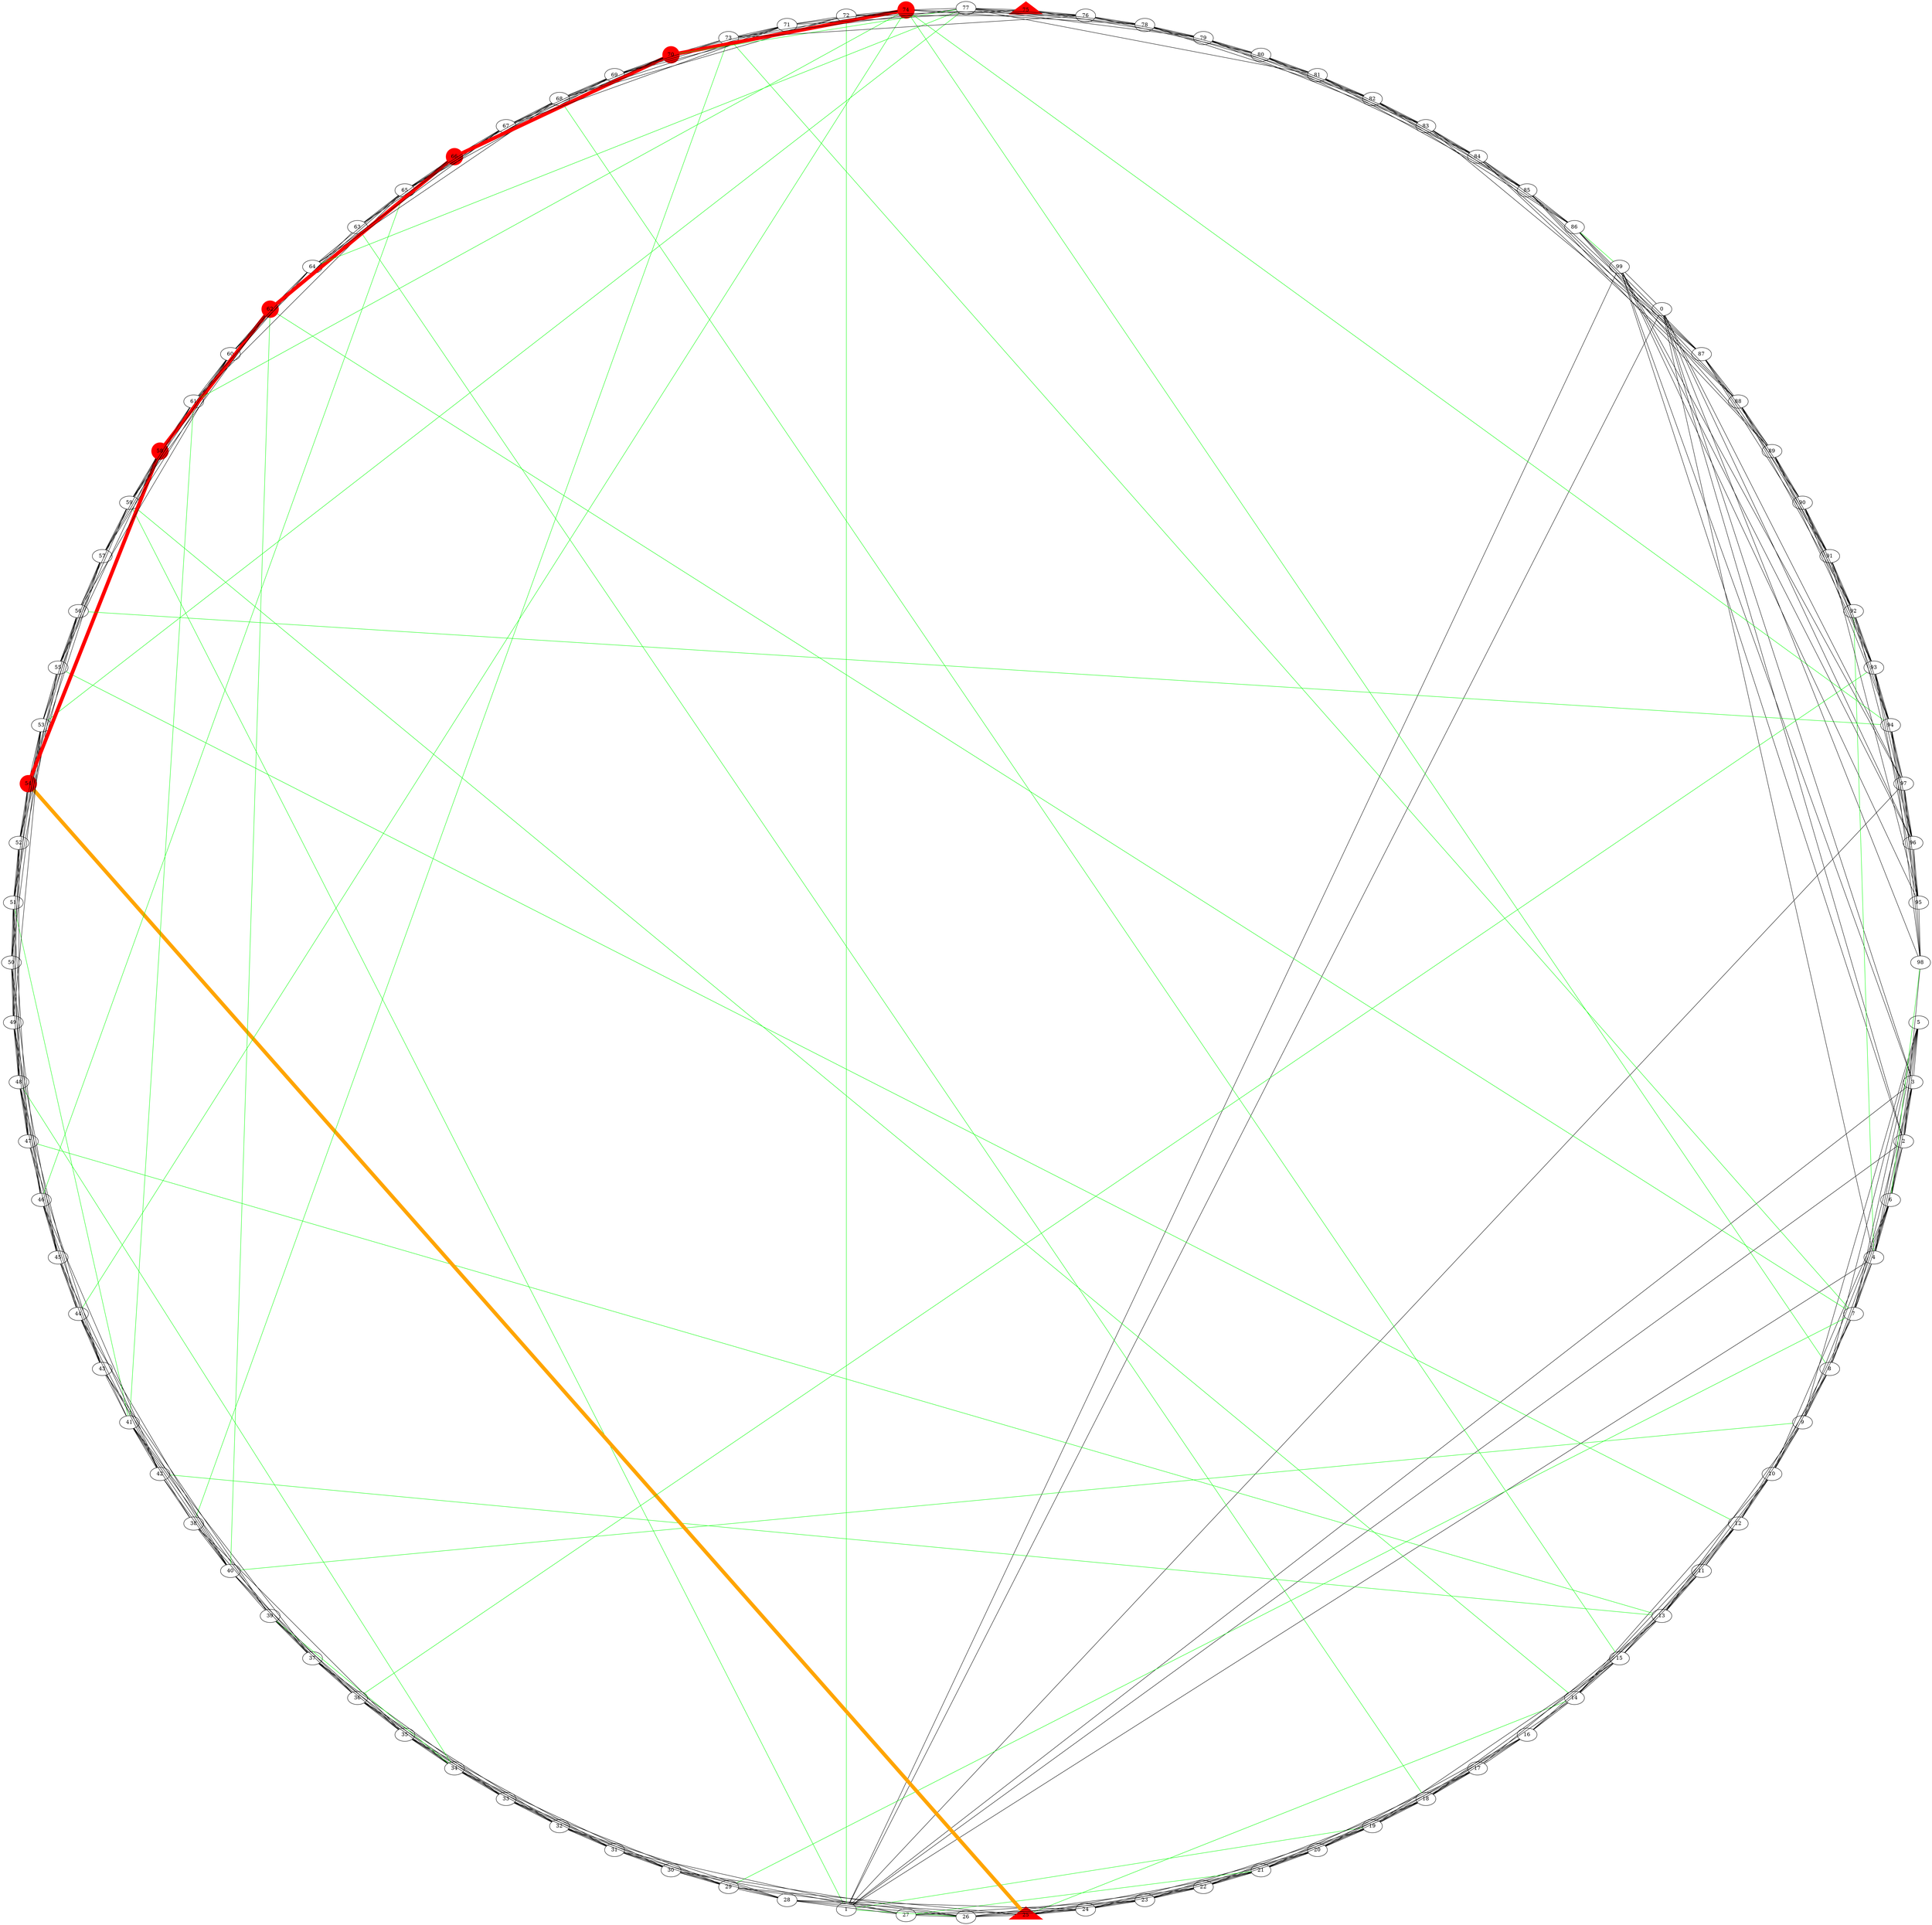 graph WS3 {
layout="circo";
0 ;
1 ;
2 ;
3 ;
4 ;
5 ;
6 ;
7 ;
8 ;
9 ;
10 ;
11 ;
12 ;
13 ;
14 ;
15 ;
16 ;
17 ;
18 ;
19 ;
20 ;
21 ;
22 ;
23 ;
24 ;
25 [shape = triangle,style=filled,color="red"] ;
26 ;
27 ;
28 ;
29 ;
30 ;
31 ;
32 ;
33 ;
34 ;
35 ;
36 ;
37 ;
38 ;
39 ;
40 ;
41 ;
42 ;
43 ;
44 ;
45 ;
46 ;
47 ;
48 ;
49 ;
50 ;
51 ;
52 ;
53 ;
54 [shape = circle, style=filled,color="red"] ;
55 ;
56 ;
57 ;
58 [shape = circle, style=filled,color="red"] ;
59 ;
60 ;
61 ;
62 [shape = circle, style=filled,color="red"] ;
63 ;
64 ;
65 ;
66 [shape = circle, style=filled,color="red"] ;
67 ;
68 ;
69 ;
70 [shape = circle, style=filled,color="red"] ;
71 ;
72 ;
73 ;
74 [shape = circle, style=filled,color="red"] ;
75 ;
76 ;
77 ;
78 ;
79 ;
80 ;
81 ;
82 ;
83 ;
84 ;
85 ;
86 ;
87 ;
88 ;
89 ;
90 ;
91 ;
92 ;
93 ;
94 ;
95 ;
96 ;
97 ;
98 ;
99 ;
75 [shape = triangle,style=filled,color="red"] ;
0 -- 1 ;
0 -- 2 ;
0 -- 3 ;
0 -- 4 ;
0 -- 99 ;
0 -- 98 ;
0 -- 97 ;
0 -- 96 ;
1 -- 2 ;
1 -- 3 ;
1 -- 4 ;
1 -- 19 [color=green] ;
1 -- 99 ;
1 -- 26 [color=green] ;
1 -- 97 ;
1 -- 59 [color=green] ;
1 -- 72 [color=green] ;
2 -- 3 ;
2 -- 4 ;
2 -- 5 ;
2 -- 6 ;
2 -- 99 ;
2 -- 98 ;
3 -- 4 ;
3 -- 5 ;
3 -- 6 ;
3 -- 7 ;
3 -- 99 ;
4 -- 5 ;
4 -- 6 ;
4 -- 7 ;
4 -- 8 ;
4 -- 92 [color=green] ;
5 -- 6 ;
5 -- 7 ;
5 -- 8 ;
5 -- 9 ;
6 -- 7 ;
6 -- 8 ;
6 -- 9 ;
6 -- 10 ;
6 -- 98 [color=green] ;
7 -- 29 [color=green] ;
7 -- 9 ;
7 -- 10 ;
7 -- 62 [color=green] ;
7 -- 73 [color=green] ;
8 -- 9 ;
8 -- 10 ;
8 -- 74 [color=green] ;
8 -- 12 ;
9 -- 10 ;
9 -- 40 [color=green] ;
9 -- 12 ;
9 -- 13 ;
10 -- 11 ;
10 -- 12 ;
10 -- 13 ;
10 -- 14 ;
11 -- 12 ;
11 -- 13 ;
11 -- 14 ;
11 -- 15 ;
12 -- 13 ;
12 -- 14 ;
12 -- 15 ;
12 -- 55 [color=green] ;
13 -- 47 [color=green] ;
13 -- 15 ;
13 -- 16 ;
13 -- 17 ;
13 -- 42 [color=green] ;
14 -- 15 ;
14 -- 16 ;
14 -- 59 [color=green] ;
14 -- 18 ;
14 -- 25 [color=green] ;
15 -- 16 ;
15 -- 68 [color=green] ;
15 -- 18 ;
15 -- 19 ;
16 -- 17 ;
16 -- 18 ;
16 -- 19 ;
16 -- 20 ;
17 -- 18 ;
17 -- 19 ;
17 -- 20 ;
17 -- 21 ;
18 -- 19 ;
18 -- 20 ;
18 -- 21 ;
18 -- 22 ;
18 -- 63 [color=green] ;
19 -- 20 ;
19 -- 21 ;
19 -- 22 ;
19 -- 23 ;
20 -- 21 ;
20 -- 22 ;
20 -- 23 ;
20 -- 24 ;
21 -- 22 ;
21 -- 23 ;
21 -- 24 ;
21 -- 25 ;
21 -- 27 [color=green] ;
22 -- 23 ;
22 -- 24 ;
22 -- 25 ;
22 -- 26 ;
23 -- 24 ;
23 -- 25 ;
23 -- 26 ;
23 -- 27 ;
24 -- 25 ;
24 -- 26 ;
24 -- 27 ;
24 -- 28 ;
25 -- 26 ;
25 -- 28 ;
25 -- 29 ;
25 -- 54 [color=orange,penwidth=10] ;
26 -- 27 ;
26 -- 28 ;
26 -- 29 ;
26 -- 30 ;
27 -- 28 ;
27 -- 30 ;
27 -- 31 ;
28 -- 29 ;
28 -- 30 ;
28 -- 31 ;
28 -- 32 ;
29 -- 30 ;
29 -- 31 ;
29 -- 32 ;
29 -- 33 ;
30 -- 31 ;
30 -- 32 ;
30 -- 33 ;
30 -- 34 ;
31 -- 32 ;
31 -- 33 ;
31 -- 34 ;
31 -- 35 ;
32 -- 33 ;
32 -- 34 ;
32 -- 35 ;
32 -- 36 ;
33 -- 34 ;
33 -- 35 ;
33 -- 36 ;
33 -- 37 ;
34 -- 35 ;
34 -- 36 ;
34 -- 37 ;
34 -- 48 [color=green] ;
34 -- 39 [color=green] ;
35 -- 36 ;
35 -- 37 ;
35 -- 38 ;
35 -- 39 ;
36 -- 37 ;
36 -- 93 [color=green] ;
36 -- 39 ;
36 -- 40 ;
37 -- 38 ;
37 -- 39 ;
37 -- 40 ;
37 -- 41 ;
38 -- 73 [color=green] ;
38 -- 40 ;
38 -- 41 ;
38 -- 42 ;
39 -- 40 ;
39 -- 41 ;
39 -- 43 ;
40 -- 41 ;
40 -- 42 ;
40 -- 43 ;
40 -- 44 ;
40 -- 62 [color=green] ;
41 -- 42 ;
41 -- 43 ;
41 -- 44 ;
41 -- 51 [color=green] ;
41 -- 61 [color=green] ;
42 -- 44 ;
42 -- 45 ;
42 -- 46 ;
43 -- 44 ;
43 -- 45 ;
43 -- 46 ;
43 -- 47 ;
44 -- 45 ;
44 -- 46 ;
44 -- 74 [color=green] ;
44 -- 48 ;
45 -- 46 ;
45 -- 47 ;
45 -- 48 ;
45 -- 49 ;
46 -- 65 [color=green] ;
46 -- 48 ;
46 -- 49 ;
46 -- 50 ;
47 -- 48 ;
47 -- 49 ;
47 -- 50 ;
47 -- 51 ;
48 -- 49 ;
48 -- 50 ;
48 -- 51 ;
48 -- 52 ;
49 -- 50 ;
49 -- 51 ;
49 -- 52 ;
49 -- 53 ;
50 -- 51 ;
50 -- 52 ;
50 -- 53 ;
50 -- 54 ;
51 -- 52 ;
51 -- 53 ;
51 -- 54 ;
51 -- 55 ;
52 -- 53 ;
52 -- 54 ;
52 -- 55 ;
52 -- 56 ;
53 -- 54 ;
53 -- 55 ;
53 -- 56 ;
53 -- 57 ;
53 -- 77 [color=green] ;
54 -- 56 ;
54 -- 57 ;
54 -- 58 [color=red,penwidth=10] ;
55 -- 56 ;
55 -- 57 ;
55 -- 58 ;
55 -- 59 ;
56 -- 57 ;
56 -- 94 [color=green] ;
56 -- 59 ;
56 -- 60 ;
57 -- 58 ;
57 -- 59 ;
57 -- 60 ;
57 -- 61 ;
58 -- 59 ;
58 -- 60 ;
58 -- 61 ;
58 -- 62 [color=red,penwidth=10] ;
59 -- 60 ;
59 -- 61 ;
59 -- 62 ;
60 -- 61 ;
60 -- 62 ;
60 -- 63 ;
60 -- 64 ;
61 -- 74 [color=green] ;
61 -- 64 ;
61 -- 65 ;
62 -- 64 ;
62 -- 65 ;
62 -- 66 [color=red,penwidth=10] ;
63 -- 65 ;
63 -- 66 ;
63 -- 67 ;
64 -- 65 ;
64 -- 77 [color=green] ;
64 -- 67 ;
64 -- 68 ;
65 -- 66 ;
65 -- 67 ;
65 -- 68 ;
65 -- 69 ;
66 -- 67 ;
66 -- 68 ;
66 -- 69 ;
66 -- 70 [color=red,penwidth=10] ;
67 -- 68 ;
67 -- 69 ;
67 -- 70 ;
67 -- 71 ;
68 -- 69 ;
68 -- 70 ;
68 -- 71 ;
68 -- 72 ;
69 -- 70 ;
69 -- 71 ;
69 -- 72 ;
69 -- 73 ;
70 -- 71 ;
70 -- 77 [color=green] ;
70 -- 73 ;
70 -- 74 [color=red,penwidth=10] ;
71 -- 72 ;
71 -- 73 ;
71 -- 74 ;
71 -- 75 ;
72 -- 74 ;
72 -- 75 ;
72 -- 76 ;
73 -- 74 ;
73 -- 76 ;
73 -- 77 ;
74 -- 94 [color=green] ;
74 -- 76 ;
74 -- 77 ;
74 -- 78 ;
75 -- 76 ;
75 -- 77 ;
75 -- 78 ;
75 -- 79 ;
76 -- 77 ;
76 -- 78 ;
76 -- 79 ;
76 -- 80 ;
77 -- 78 ;
77 -- 79 ;
77 -- 81 ;
78 -- 79 ;
78 -- 80 ;
78 -- 81 ;
78 -- 82 ;
79 -- 80 ;
79 -- 81 ;
79 -- 82 ;
79 -- 83 ;
80 -- 81 ;
80 -- 82 ;
80 -- 83 ;
80 -- 84 ;
81 -- 82 ;
81 -- 83 ;
81 -- 84 ;
81 -- 85 ;
82 -- 83 ;
82 -- 84 ;
82 -- 85 ;
82 -- 86 ;
83 -- 84 ;
83 -- 85 ;
83 -- 86 ;
83 -- 87 ;
84 -- 85 ;
84 -- 86 ;
84 -- 87 ;
84 -- 88 ;
85 -- 86 ;
85 -- 87 ;
85 -- 88 ;
85 -- 89 ;
86 -- 87 ;
86 -- 88 ;
86 -- 89 ;
86 -- 99 [color=green] ;
87 -- 88 ;
87 -- 89 ;
87 -- 90 ;
87 -- 91 ;
88 -- 89 ;
88 -- 90 ;
88 -- 91 ;
88 -- 92 ;
89 -- 90 ;
89 -- 91 ;
89 -- 92 ;
89 -- 93 ;
90 -- 91 ;
90 -- 92 ;
90 -- 93 ;
90 -- 94 ;
91 -- 92 ;
91 -- 93 ;
91 -- 94 ;
91 -- 95 ;
92 -- 93 ;
92 -- 94 ;
92 -- 96 ;
93 -- 94 ;
93 -- 95 ;
93 -- 96 ;
93 -- 97 ;
94 -- 95 ;
94 -- 96 ;
94 -- 97 ;
94 -- 98 ;
95 -- 96 ;
95 -- 97 ;
95 -- 98 ;
95 -- 99 ;
96 -- 97 ;
96 -- 98 ;
96 -- 99 ;
97 -- 98 ;
97 -- 99 ;
}